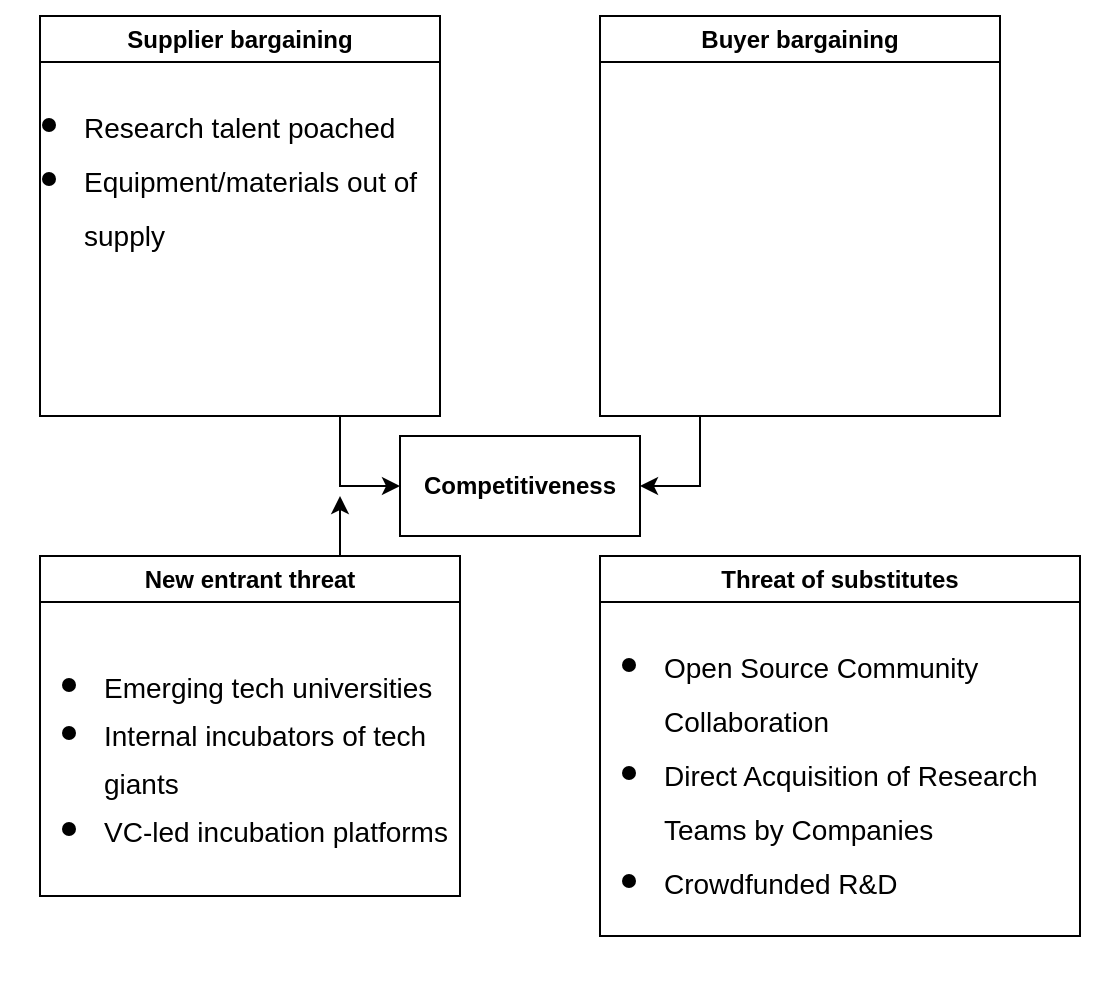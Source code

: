 <mxfile version="26.2.12">
  <diagram name="Page-1" id="O9Hl_2FRSMyZNs6ewNzj">
    <mxGraphModel dx="876" dy="575" grid="1" gridSize="10" guides="1" tooltips="1" connect="1" arrows="1" fold="1" page="1" pageScale="1" pageWidth="850" pageHeight="1100" math="0" shadow="0">
      <root>
        <mxCell id="0" />
        <mxCell id="1" parent="0" />
        <mxCell id="RsQZ0dQxCWgLAMhDrxQS-1" value="&lt;p&gt;&lt;b&gt;Competitiveness&lt;/b&gt;&lt;/p&gt;" style="rounded=0;whiteSpace=wrap;html=1;" vertex="1" parent="1">
          <mxGeometry x="300" y="290" width="120" height="50" as="geometry" />
        </mxCell>
        <mxCell id="RsQZ0dQxCWgLAMhDrxQS-7" style="edgeStyle=orthogonalEdgeStyle;rounded=0;orthogonalLoop=1;jettySize=auto;html=1;exitX=0.75;exitY=1;exitDx=0;exitDy=0;entryX=0;entryY=0.5;entryDx=0;entryDy=0;" edge="1" parent="1" source="RsQZ0dQxCWgLAMhDrxQS-2" target="RsQZ0dQxCWgLAMhDrxQS-1">
          <mxGeometry relative="1" as="geometry" />
        </mxCell>
        <mxCell id="RsQZ0dQxCWgLAMhDrxQS-2" value="&lt;p&gt;Supplier bargaining&lt;/p&gt;" style="swimlane;whiteSpace=wrap;html=1;" vertex="1" parent="1">
          <mxGeometry x="120" y="80" width="200" height="200" as="geometry" />
        </mxCell>
        <mxCell id="RsQZ0dQxCWgLAMhDrxQS-23" value="&lt;div style=&quot;line-height: 60%;&quot;&gt;&lt;h1 style=&quot;margin-top: 0px; line-height: 60%;&quot;&gt;&lt;ul style=&quot;line-height: 100%;&quot;&gt;&lt;li&gt;&lt;span style=&quot;font-size: 14px; font-weight: 400;&quot;&gt;Research talent poached&amp;nbsp;&lt;/span&gt;&lt;/li&gt;&lt;li&gt;&lt;span style=&quot;font-size: 14px; font-weight: 400;&quot;&gt;Equipment/materials out of supply&lt;/span&gt;&lt;/li&gt;&lt;/ul&gt;&lt;/h1&gt;&lt;/div&gt;" style="text;html=1;whiteSpace=wrap;overflow=hidden;rounded=0;align=left;" vertex="1" parent="RsQZ0dQxCWgLAMhDrxQS-2">
          <mxGeometry x="-20" y="10" width="220" height="180" as="geometry" />
        </mxCell>
        <mxCell id="RsQZ0dQxCWgLAMhDrxQS-8" style="edgeStyle=orthogonalEdgeStyle;rounded=0;orthogonalLoop=1;jettySize=auto;html=1;exitX=0.75;exitY=0;exitDx=0;exitDy=0;" edge="1" parent="1" source="RsQZ0dQxCWgLAMhDrxQS-3">
          <mxGeometry relative="1" as="geometry">
            <mxPoint x="270" y="320" as="targetPoint" />
          </mxGeometry>
        </mxCell>
        <mxCell id="RsQZ0dQxCWgLAMhDrxQS-3" value="&lt;p&gt;New entrant threat&lt;/p&gt;" style="swimlane;whiteSpace=wrap;html=1;" vertex="1" parent="1">
          <mxGeometry x="120" y="350" width="210" height="170" as="geometry" />
        </mxCell>
        <mxCell id="RsQZ0dQxCWgLAMhDrxQS-16" value="&lt;div style=&quot;line-height: 60%;&quot;&gt;&lt;h1 style=&quot;margin-top: 0px; line-height: 60%;&quot;&gt;&lt;ul style=&quot;line-height: 100%;&quot;&gt;&lt;li&gt;&lt;font style=&quot;font-weight: normal; font-size: 14px; line-height: 100%;&quot;&gt;Emerging tech universities&lt;/font&gt;&lt;/li&gt;&lt;li&gt;&lt;font style=&quot;font-weight: normal; font-size: 14px; line-height: 100%;&quot;&gt;Internal incubators of tech giants&lt;/font&gt;&lt;/li&gt;&lt;li&gt;&lt;font style=&quot;font-weight: normal; font-size: 14px; line-height: 100%;&quot;&gt;VC-led incubation platforms&amp;nbsp;&lt;/font&gt;&lt;/li&gt;&lt;/ul&gt;&lt;/h1&gt;&lt;/div&gt;" style="text;html=1;whiteSpace=wrap;overflow=hidden;rounded=0;align=left;" vertex="1" parent="RsQZ0dQxCWgLAMhDrxQS-3">
          <mxGeometry x="-10" y="20" width="220" height="180" as="geometry" />
        </mxCell>
        <mxCell id="RsQZ0dQxCWgLAMhDrxQS-4" value="&lt;p&gt;Threat of substitutes&lt;/p&gt;" style="swimlane;whiteSpace=wrap;html=1;" vertex="1" parent="1">
          <mxGeometry x="400" y="350" width="240" height="190" as="geometry" />
        </mxCell>
        <mxCell id="RsQZ0dQxCWgLAMhDrxQS-22" value="&lt;div style=&quot;line-height: 60%;&quot;&gt;&lt;h1 style=&quot;margin-top: 0px; line-height: 60%;&quot;&gt;&lt;ul style=&quot;line-height: 100%;&quot;&gt;&lt;li&gt;&lt;span style=&quot;font-size: 14px; font-weight: 400;&quot;&gt;Open Source Community Collaboration&amp;nbsp;&lt;/span&gt;&lt;/li&gt;&lt;li&gt;&lt;span style=&quot;font-size: 14px; font-weight: 400;&quot;&gt;Direct Acquisition of Research Teams by Companies&amp;nbsp;&lt;/span&gt;&lt;/li&gt;&lt;li&gt;&lt;span style=&quot;font-size: 14px; font-weight: 400;&quot;&gt;Crowdfunded R&amp;amp;D&lt;/span&gt;&lt;/li&gt;&lt;/ul&gt;&lt;/h1&gt;&lt;/div&gt;" style="text;html=1;whiteSpace=wrap;overflow=hidden;rounded=0;align=left;" vertex="1" parent="RsQZ0dQxCWgLAMhDrxQS-4">
          <mxGeometry x="-10" y="10" width="260" height="200" as="geometry" />
        </mxCell>
        <mxCell id="RsQZ0dQxCWgLAMhDrxQS-9" style="edgeStyle=orthogonalEdgeStyle;rounded=0;orthogonalLoop=1;jettySize=auto;html=1;exitX=0.25;exitY=1;exitDx=0;exitDy=0;entryX=1;entryY=0.5;entryDx=0;entryDy=0;" edge="1" parent="1" source="RsQZ0dQxCWgLAMhDrxQS-5" target="RsQZ0dQxCWgLAMhDrxQS-1">
          <mxGeometry relative="1" as="geometry" />
        </mxCell>
        <mxCell id="RsQZ0dQxCWgLAMhDrxQS-5" value="&lt;p&gt;Buyer bargaining&lt;/p&gt;" style="swimlane;whiteSpace=wrap;html=1;" vertex="1" parent="1">
          <mxGeometry x="400" y="80" width="200" height="200" as="geometry" />
        </mxCell>
      </root>
    </mxGraphModel>
  </diagram>
</mxfile>
